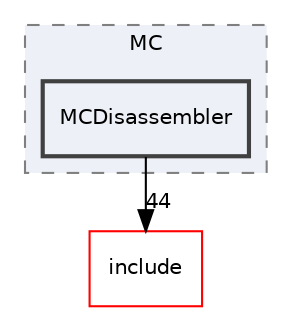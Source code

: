 digraph "lib/MC/MCDisassembler"
{
 // LATEX_PDF_SIZE
  bgcolor="transparent";
  edge [fontname="Helvetica",fontsize="10",labelfontname="Helvetica",labelfontsize="10"];
  node [fontname="Helvetica",fontsize="10",shape="box"];
  compound=true
  subgraph clusterdir_741b3efb3a0fb2aad3417ac1ac9df3e5 {
    graph [ bgcolor="#edf0f7", pencolor="grey50", style="filled,dashed,", label="MC", fontname="Helvetica", fontsize="10", URL="dir_741b3efb3a0fb2aad3417ac1ac9df3e5.html"]
  dir_dfb1cfb2a81ae8c968fbf3ffca5e79b4 [label="MCDisassembler", style="filled,bold,", fillcolor="#edf0f7", color="grey25", URL="dir_dfb1cfb2a81ae8c968fbf3ffca5e79b4.html"];
  }
  dir_d44c64559bbebec7f509842c48db8b23 [label="include", style="", fillcolor="#edf0f7", color="red", URL="dir_d44c64559bbebec7f509842c48db8b23.html"];
  dir_dfb1cfb2a81ae8c968fbf3ffca5e79b4->dir_d44c64559bbebec7f509842c48db8b23 [headlabel="44", labeldistance=1.5 headhref="dir_000119_000082.html"];
}
